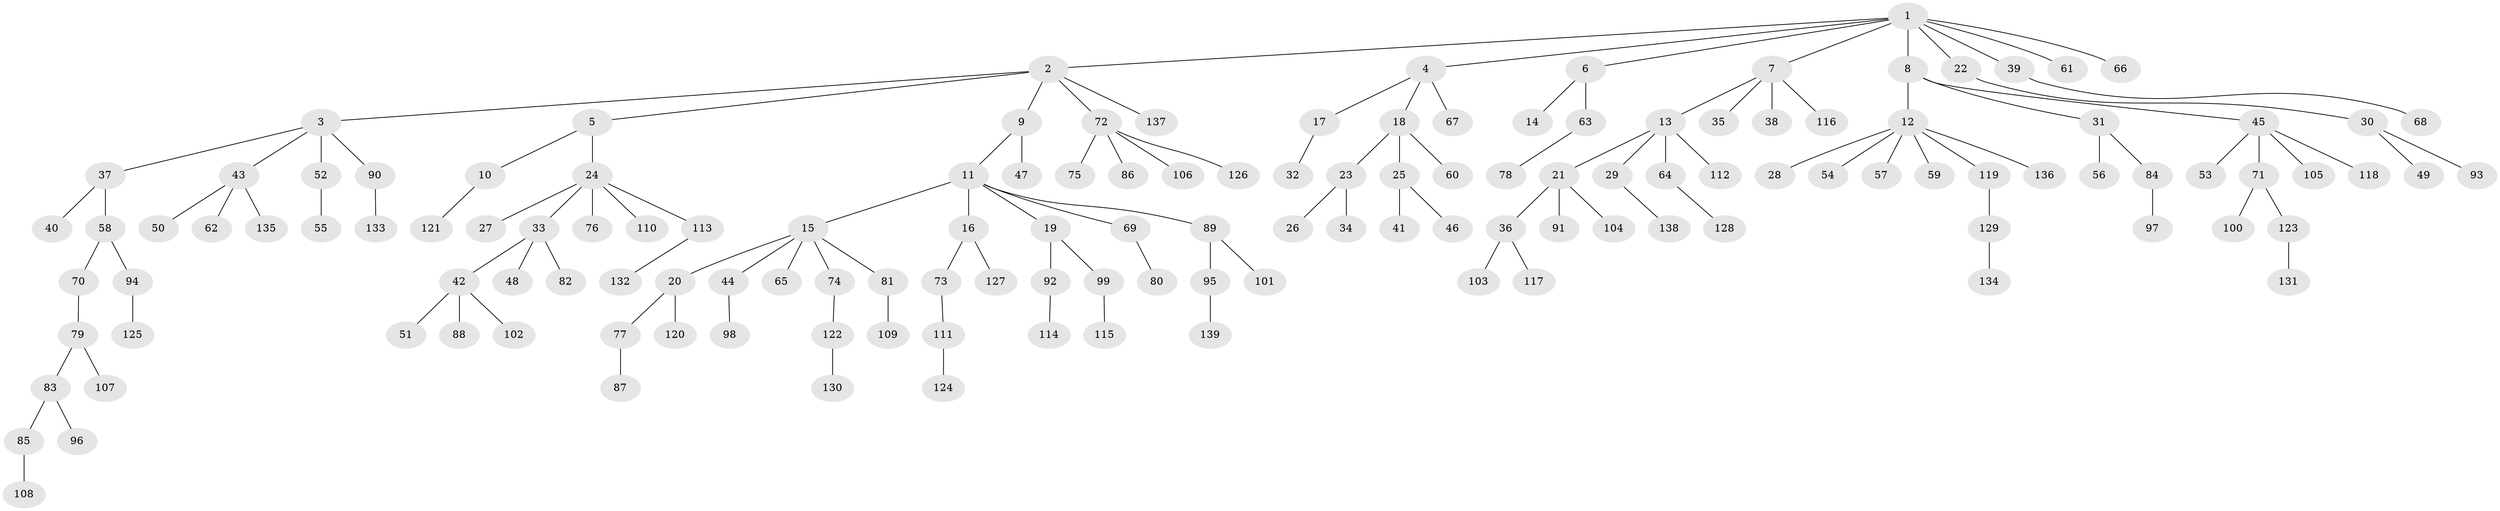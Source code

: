 // coarse degree distribution, {13: 0.01818181818181818, 4: 0.03636363636363636, 5: 0.07272727272727272, 2: 0.09090909090909091, 11: 0.01818181818181818, 1: 0.7272727272727273, 3: 0.03636363636363636}
// Generated by graph-tools (version 1.1) at 2025/19/03/04/25 18:19:07]
// undirected, 139 vertices, 138 edges
graph export_dot {
graph [start="1"]
  node [color=gray90,style=filled];
  1;
  2;
  3;
  4;
  5;
  6;
  7;
  8;
  9;
  10;
  11;
  12;
  13;
  14;
  15;
  16;
  17;
  18;
  19;
  20;
  21;
  22;
  23;
  24;
  25;
  26;
  27;
  28;
  29;
  30;
  31;
  32;
  33;
  34;
  35;
  36;
  37;
  38;
  39;
  40;
  41;
  42;
  43;
  44;
  45;
  46;
  47;
  48;
  49;
  50;
  51;
  52;
  53;
  54;
  55;
  56;
  57;
  58;
  59;
  60;
  61;
  62;
  63;
  64;
  65;
  66;
  67;
  68;
  69;
  70;
  71;
  72;
  73;
  74;
  75;
  76;
  77;
  78;
  79;
  80;
  81;
  82;
  83;
  84;
  85;
  86;
  87;
  88;
  89;
  90;
  91;
  92;
  93;
  94;
  95;
  96;
  97;
  98;
  99;
  100;
  101;
  102;
  103;
  104;
  105;
  106;
  107;
  108;
  109;
  110;
  111;
  112;
  113;
  114;
  115;
  116;
  117;
  118;
  119;
  120;
  121;
  122;
  123;
  124;
  125;
  126;
  127;
  128;
  129;
  130;
  131;
  132;
  133;
  134;
  135;
  136;
  137;
  138;
  139;
  1 -- 2;
  1 -- 4;
  1 -- 6;
  1 -- 7;
  1 -- 8;
  1 -- 22;
  1 -- 39;
  1 -- 61;
  1 -- 66;
  2 -- 3;
  2 -- 5;
  2 -- 9;
  2 -- 72;
  2 -- 137;
  3 -- 37;
  3 -- 43;
  3 -- 52;
  3 -- 90;
  4 -- 17;
  4 -- 18;
  4 -- 67;
  5 -- 10;
  5 -- 24;
  6 -- 14;
  6 -- 63;
  7 -- 13;
  7 -- 35;
  7 -- 38;
  7 -- 116;
  8 -- 12;
  8 -- 31;
  8 -- 45;
  9 -- 11;
  9 -- 47;
  10 -- 121;
  11 -- 15;
  11 -- 16;
  11 -- 19;
  11 -- 69;
  11 -- 89;
  12 -- 28;
  12 -- 54;
  12 -- 57;
  12 -- 59;
  12 -- 119;
  12 -- 136;
  13 -- 21;
  13 -- 29;
  13 -- 64;
  13 -- 112;
  15 -- 20;
  15 -- 44;
  15 -- 65;
  15 -- 74;
  15 -- 81;
  16 -- 73;
  16 -- 127;
  17 -- 32;
  18 -- 23;
  18 -- 25;
  18 -- 60;
  19 -- 92;
  19 -- 99;
  20 -- 77;
  20 -- 120;
  21 -- 36;
  21 -- 91;
  21 -- 104;
  22 -- 30;
  23 -- 26;
  23 -- 34;
  24 -- 27;
  24 -- 33;
  24 -- 76;
  24 -- 110;
  24 -- 113;
  25 -- 41;
  25 -- 46;
  29 -- 138;
  30 -- 49;
  30 -- 93;
  31 -- 56;
  31 -- 84;
  33 -- 42;
  33 -- 48;
  33 -- 82;
  36 -- 103;
  36 -- 117;
  37 -- 40;
  37 -- 58;
  39 -- 68;
  42 -- 51;
  42 -- 88;
  42 -- 102;
  43 -- 50;
  43 -- 62;
  43 -- 135;
  44 -- 98;
  45 -- 53;
  45 -- 71;
  45 -- 105;
  45 -- 118;
  52 -- 55;
  58 -- 70;
  58 -- 94;
  63 -- 78;
  64 -- 128;
  69 -- 80;
  70 -- 79;
  71 -- 100;
  71 -- 123;
  72 -- 75;
  72 -- 86;
  72 -- 106;
  72 -- 126;
  73 -- 111;
  74 -- 122;
  77 -- 87;
  79 -- 83;
  79 -- 107;
  81 -- 109;
  83 -- 85;
  83 -- 96;
  84 -- 97;
  85 -- 108;
  89 -- 95;
  89 -- 101;
  90 -- 133;
  92 -- 114;
  94 -- 125;
  95 -- 139;
  99 -- 115;
  111 -- 124;
  113 -- 132;
  119 -- 129;
  122 -- 130;
  123 -- 131;
  129 -- 134;
}
